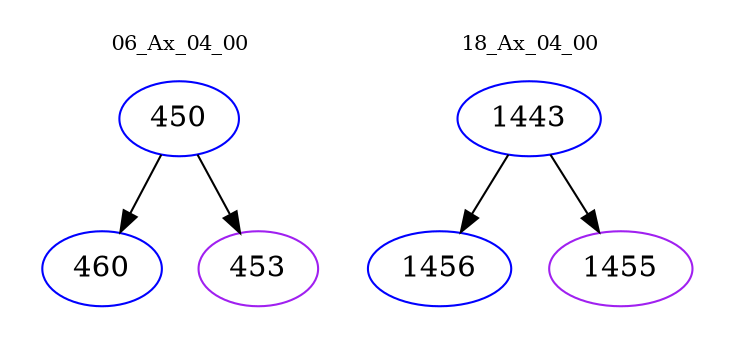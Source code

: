 digraph{
subgraph cluster_0 {
color = white
label = "06_Ax_04_00";
fontsize=10;
T0_450 [label="450", color="blue"]
T0_450 -> T0_460 [color="black"]
T0_460 [label="460", color="blue"]
T0_450 -> T0_453 [color="black"]
T0_453 [label="453", color="purple"]
}
subgraph cluster_1 {
color = white
label = "18_Ax_04_00";
fontsize=10;
T1_1443 [label="1443", color="blue"]
T1_1443 -> T1_1456 [color="black"]
T1_1456 [label="1456", color="blue"]
T1_1443 -> T1_1455 [color="black"]
T1_1455 [label="1455", color="purple"]
}
}
